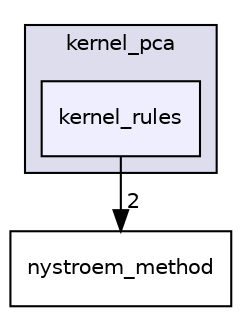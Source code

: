 digraph "src/mlpack/methods/kernel_pca/kernel_rules" {
  compound=true
  node [ fontsize="10", fontname="Helvetica"];
  edge [ labelfontsize="10", labelfontname="Helvetica"];
  subgraph clusterdir_2a0e5e8fa2ea124743177b43353a1313 {
    graph [ bgcolor="#ddddee", pencolor="black", label="kernel_pca" fontname="Helvetica", fontsize="10", URL="dir_2a0e5e8fa2ea124743177b43353a1313.html"]
  dir_1c76faf66de17da622051ee8994ce266 [shape=box, label="kernel_rules", style="filled", fillcolor="#eeeeff", pencolor="black", URL="dir_1c76faf66de17da622051ee8994ce266.html"];
  }
  dir_f838e2f36db604327e1b791d256d57c8 [shape=box label="nystroem_method" URL="dir_f838e2f36db604327e1b791d256d57c8.html"];
  dir_1c76faf66de17da622051ee8994ce266->dir_f838e2f36db604327e1b791d256d57c8 [headlabel="2", labeldistance=1.5 headhref="dir_000036_000037.html"];
}
